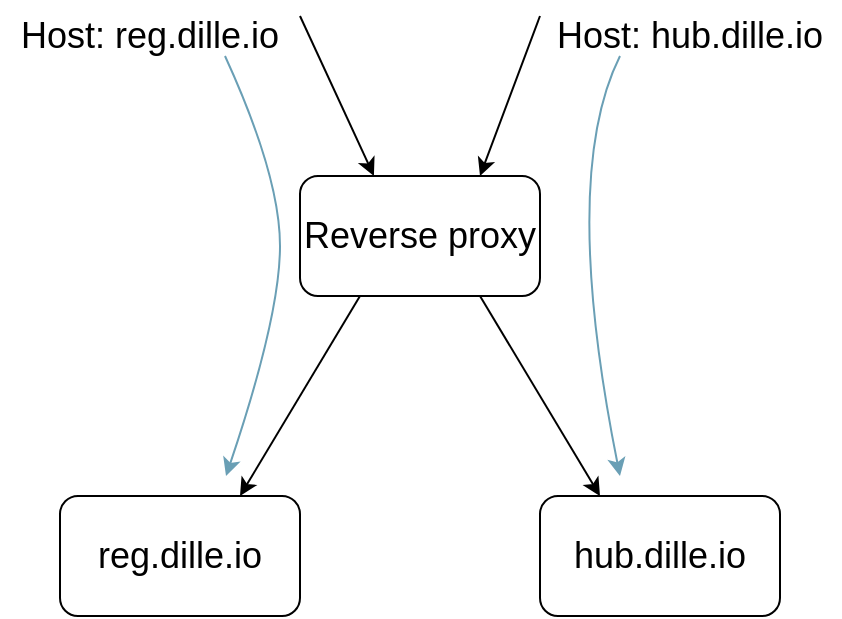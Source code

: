 <mxfile version="10.7.5" type="device"><diagram id="4Yn8VykA9LL0ZOLEXPeZ" name="Page-1"><mxGraphModel dx="909" dy="731" grid="1" gridSize="10" guides="1" tooltips="1" connect="1" arrows="1" fold="1" page="1" pageScale="1" pageWidth="850" pageHeight="1100" math="0" shadow="0"><root><mxCell id="0"/><mxCell id="1" parent="0"/><mxCell id="IvlE7vm8VXv65AmxQU4F-1" value="Reverse proxy" style="rounded=1;whiteSpace=wrap;html=1;fontSize=18;fillColor=none;" vertex="1" parent="1"><mxGeometry x="320" y="200" width="120" height="60" as="geometry"/></mxCell><mxCell id="IvlE7vm8VXv65AmxQU4F-2" value="" style="endArrow=classic;html=1;fontSize=18;entryX=0.308;entryY=0;entryDx=0;entryDy=0;entryPerimeter=0;fillColor=none;" edge="1" parent="1" target="IvlE7vm8VXv65AmxQU4F-1"><mxGeometry width="50" height="50" relative="1" as="geometry"><mxPoint x="320" y="120" as="sourcePoint"/><mxPoint x="370" y="280" as="targetPoint"/></mxGeometry></mxCell><mxCell id="IvlE7vm8VXv65AmxQU4F-3" value="" style="endArrow=classic;html=1;fontSize=18;entryX=0.75;entryY=0;entryDx=0;entryDy=0;fillColor=none;" edge="1" parent="1" target="IvlE7vm8VXv65AmxQU4F-1"><mxGeometry width="50" height="50" relative="1" as="geometry"><mxPoint x="440" y="120" as="sourcePoint"/><mxPoint x="367" y="210" as="targetPoint"/></mxGeometry></mxCell><mxCell id="IvlE7vm8VXv65AmxQU4F-4" value="reg.dille.io" style="rounded=1;whiteSpace=wrap;html=1;fontSize=18;fillColor=none;" vertex="1" parent="1"><mxGeometry x="200" y="360" width="120" height="60" as="geometry"/></mxCell><mxCell id="IvlE7vm8VXv65AmxQU4F-5" value="" style="endArrow=classic;html=1;fontSize=18;entryX=0.75;entryY=0;entryDx=0;entryDy=0;exitX=0.25;exitY=1;exitDx=0;exitDy=0;fillColor=none;" edge="1" parent="1" source="IvlE7vm8VXv65AmxQU4F-1" target="IvlE7vm8VXv65AmxQU4F-4"><mxGeometry width="50" height="50" relative="1" as="geometry"><mxPoint x="200" y="490" as="sourcePoint"/><mxPoint x="250" y="440" as="targetPoint"/></mxGeometry></mxCell><mxCell id="IvlE7vm8VXv65AmxQU4F-6" value="hub.dille.io" style="rounded=1;whiteSpace=wrap;html=1;fontSize=18;fillColor=none;" vertex="1" parent="1"><mxGeometry x="440" y="360" width="120" height="60" as="geometry"/></mxCell><mxCell id="IvlE7vm8VXv65AmxQU4F-7" value="" style="endArrow=classic;html=1;fontSize=18;entryX=0.25;entryY=0;entryDx=0;entryDy=0;exitX=0.75;exitY=1;exitDx=0;exitDy=0;fillColor=none;" edge="1" parent="1" source="IvlE7vm8VXv65AmxQU4F-1" target="IvlE7vm8VXv65AmxQU4F-6"><mxGeometry width="50" height="50" relative="1" as="geometry"><mxPoint x="360" y="270" as="sourcePoint"/><mxPoint x="300" y="370" as="targetPoint"/></mxGeometry></mxCell><mxCell id="IvlE7vm8VXv65AmxQU4F-8" value="Host: reg.dille.io" style="text;html=1;fillColor=none;align=center;verticalAlign=middle;whiteSpace=wrap;rounded=0;fontSize=18;" vertex="1" parent="1"><mxGeometry x="170" y="120" width="150" height="20" as="geometry"/></mxCell><mxCell id="IvlE7vm8VXv65AmxQU4F-9" value="Host: hub.dille.io" style="text;html=1;fillColor=none;align=center;verticalAlign=middle;whiteSpace=wrap;rounded=0;fontSize=18;" vertex="1" parent="1"><mxGeometry x="440" y="120" width="150" height="20" as="geometry"/></mxCell><mxCell id="IvlE7vm8VXv65AmxQU4F-10" value="" style="curved=1;endArrow=classic;html=1;fontSize=18;exitX=0.75;exitY=1;exitDx=0;exitDy=0;strokeColor=#6a9fb5;" edge="1" parent="1" source="IvlE7vm8VXv65AmxQU4F-8"><mxGeometry width="50" height="50" relative="1" as="geometry"><mxPoint x="310" y="150" as="sourcePoint"/><mxPoint x="283" y="350" as="targetPoint"/><Array as="points"><mxPoint x="310" y="200"/><mxPoint x="310" y="270"/></Array></mxGeometry></mxCell><mxCell id="IvlE7vm8VXv65AmxQU4F-11" value="" style="curved=1;endArrow=classic;html=1;fontSize=18;exitX=0.75;exitY=1;exitDx=0;exitDy=0;strokeColor=#6a9fb5;" edge="1" parent="1"><mxGeometry width="50" height="50" relative="1" as="geometry"><mxPoint x="480" y="140" as="sourcePoint"/><mxPoint x="480" y="350" as="targetPoint"/><Array as="points"><mxPoint x="450" y="200"/></Array></mxGeometry></mxCell></root></mxGraphModel></diagram></mxfile>